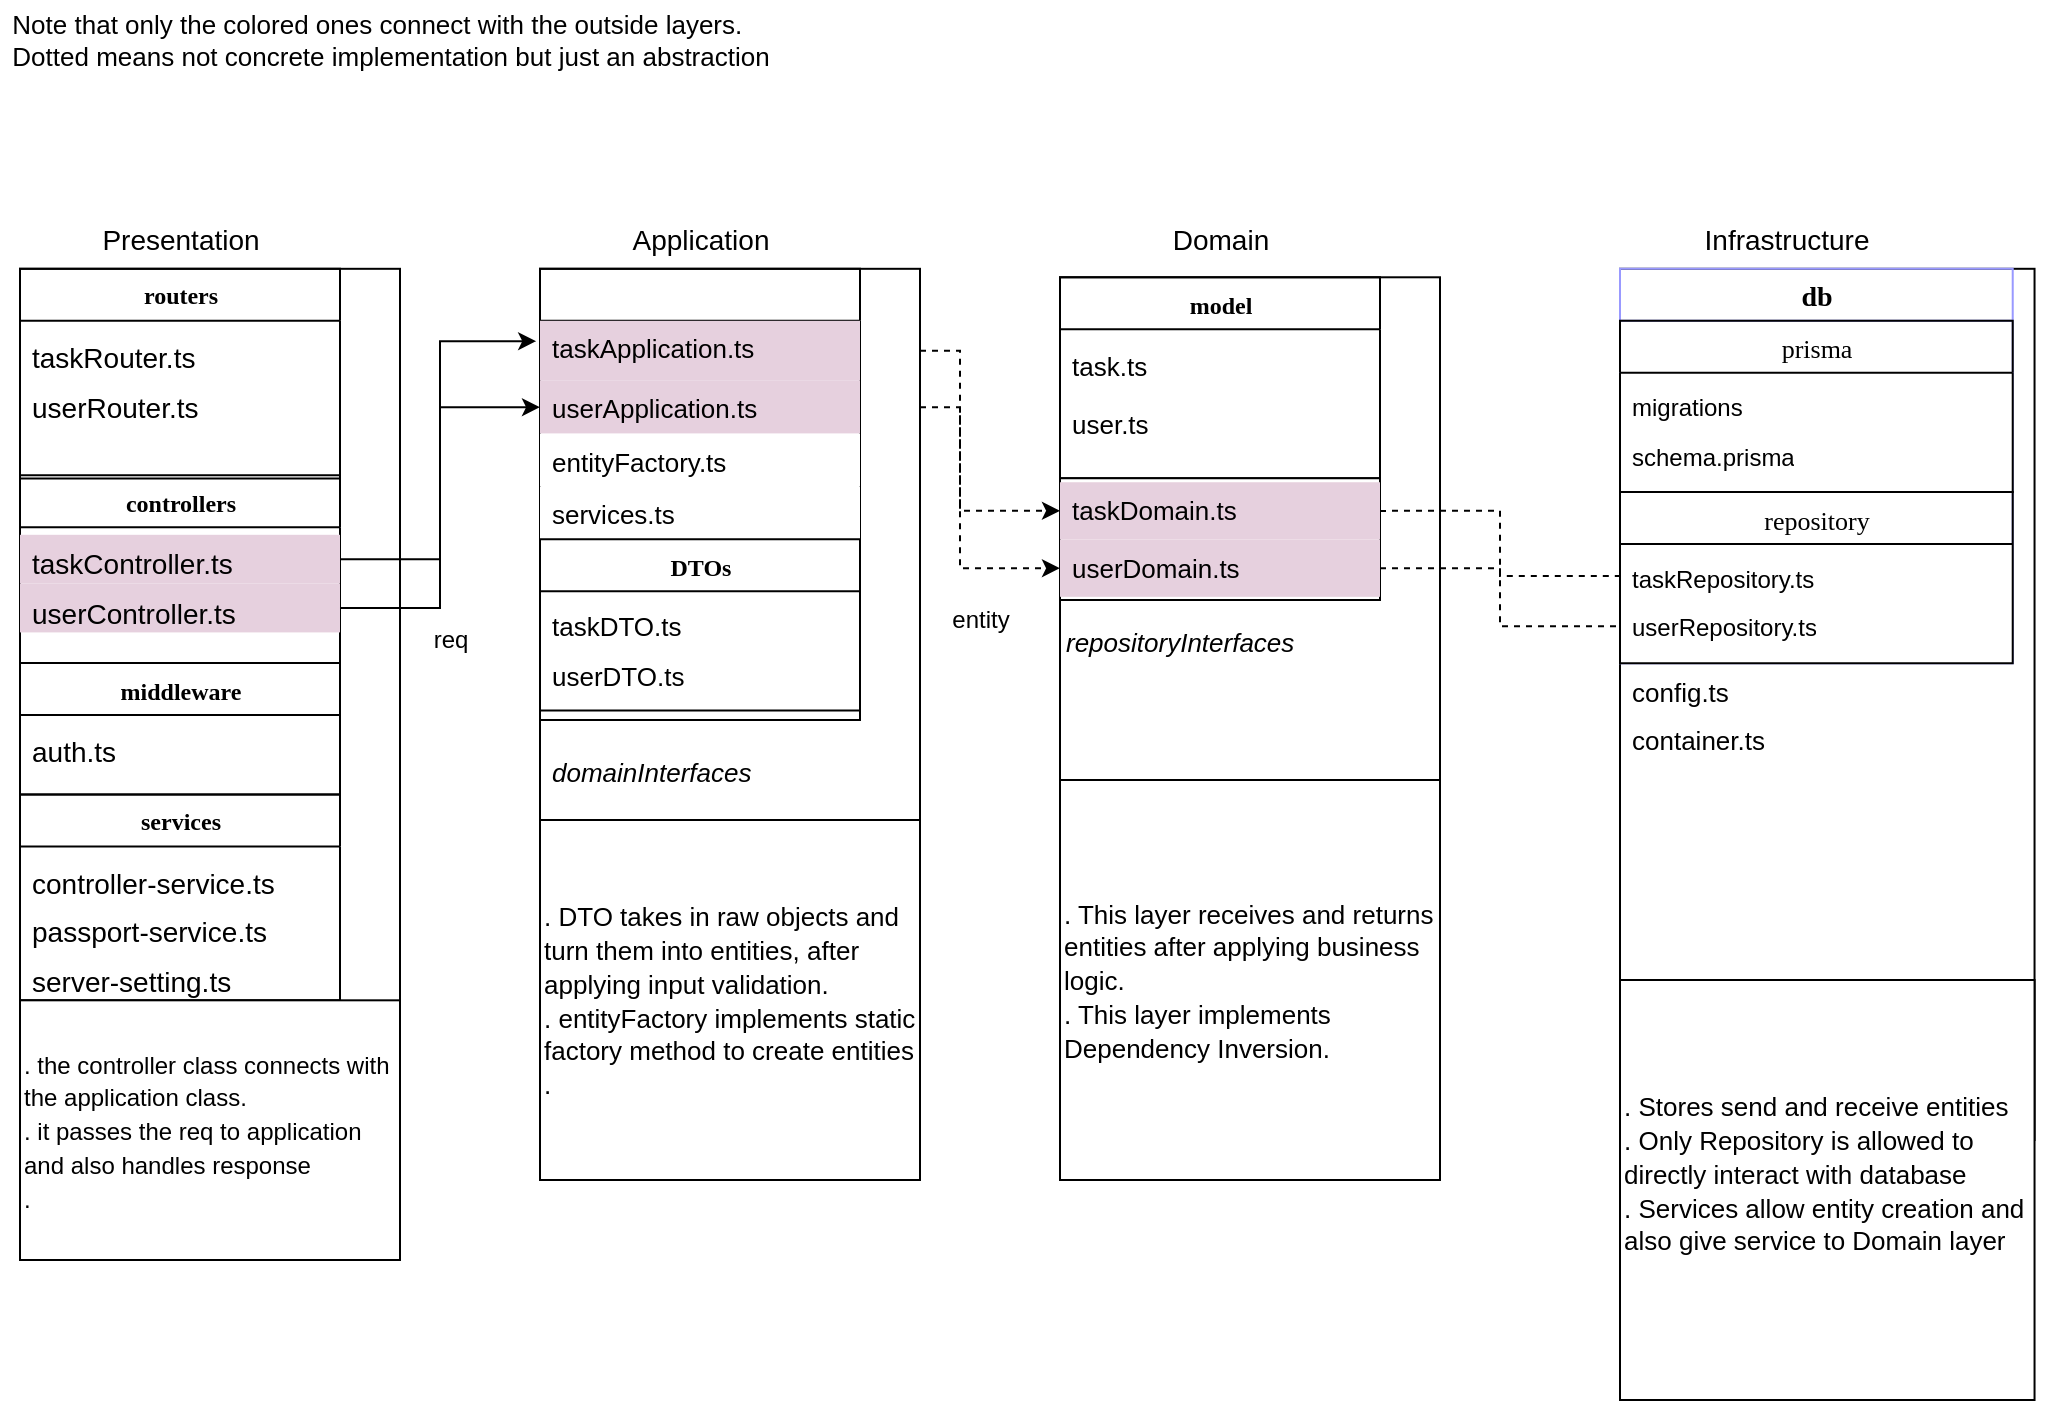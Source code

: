 <mxfile version="17.4.6" type="device"><diagram name="Page-1" id="6133507b-19e7-1e82-6fc7-422aa6c4b21f"><mxGraphModel dx="1320" dy="459" grid="1" gridSize="10" guides="1" tooltips="1" connect="1" arrows="1" fold="1" page="1" pageScale="1" pageWidth="1100" pageHeight="850" background="none" math="0" shadow="0"><root><mxCell id="0"/><mxCell id="1" parent="0"/><mxCell id="7423s3LigYlX9mgCSXaz-68" value="" style="group" parent="1" vertex="1" connectable="0"><mxGeometry x="20" y="120" width="220" height="550" as="geometry"/></mxCell><mxCell id="7423s3LigYlX9mgCSXaz-44" value="" style="group" parent="7423s3LigYlX9mgCSXaz-68" vertex="1" connectable="0"><mxGeometry width="200" height="550" as="geometry"/></mxCell><object label="" id="7423s3LigYlX9mgCSXaz-10"><mxCell style="whiteSpace=wrap;html=1;" parent="7423s3LigYlX9mgCSXaz-44" vertex="1"><mxGeometry y="24.403" width="190" height="375.427" as="geometry"/></mxCell></object><mxCell id="7423s3LigYlX9mgCSXaz-2" value="routers" style="swimlane;html=1;fontStyle=1;align=center;verticalAlign=top;childLayout=stackLayout;horizontal=1;startSize=26;horizontalStack=0;resizeParent=1;resizeLast=0;collapsible=1;marginBottom=0;swimlaneFillColor=#ffffff;rounded=0;shadow=0;comic=0;labelBackgroundColor=none;strokeWidth=1;fillColor=none;fontFamily=Verdana;fontSize=12" parent="7423s3LigYlX9mgCSXaz-44" vertex="1"><mxGeometry y="24.403" width="160" height="104.84" as="geometry"><mxRectangle y="24.403" width="120" height="26" as="alternateBounds"/></mxGeometry></mxCell><mxCell id="7423s3LigYlX9mgCSXaz-3" value="+ field: type" style="text;html=1;strokeColor=none;fillColor=none;align=left;verticalAlign=top;spacingLeft=4;spacingRight=4;whiteSpace=wrap;overflow=hidden;rotatable=0;points=[[0,0.5],[1,0.5]];portConstraint=eastwest;" parent="7423s3LigYlX9mgCSXaz-2" vertex="1"><mxGeometry y="26" width="160" height="3.754" as="geometry"/></mxCell><mxCell id="7423s3LigYlX9mgCSXaz-7" value="&lt;font style=&quot;font-size: 14px&quot;&gt;taskRouter.ts&lt;/font&gt;" style="text;html=1;strokeColor=none;fillColor=none;align=left;verticalAlign=top;spacingLeft=4;spacingRight=4;whiteSpace=wrap;overflow=hidden;rotatable=0;points=[[0,0.5],[1,0.5]];portConstraint=eastwest;" parent="7423s3LigYlX9mgCSXaz-2" vertex="1"><mxGeometry y="29.754" width="160" height="24.403" as="geometry"/></mxCell><mxCell id="7423s3LigYlX9mgCSXaz-4" value="&lt;font style=&quot;font-size: 14px&quot;&gt;userRouter.ts&lt;/font&gt;" style="text;html=1;strokeColor=none;fillColor=none;align=left;verticalAlign=top;spacingLeft=4;spacingRight=4;whiteSpace=wrap;overflow=hidden;rotatable=0;points=[[0,0.5],[1,0.5]];portConstraint=eastwest;" parent="7423s3LigYlX9mgCSXaz-2" vertex="1"><mxGeometry y="54.157" width="160" height="50.683" as="geometry"/></mxCell><mxCell id="7423s3LigYlX9mgCSXaz-11" value="&lt;font style=&quot;font-size: 14px&quot;&gt;Presentation&lt;/font&gt;" style="text;html=1;resizable=0;autosize=1;align=center;verticalAlign=middle;points=[];fillColor=none;strokeColor=none;rounded=0;" parent="7423s3LigYlX9mgCSXaz-44" vertex="1"><mxGeometry x="35" width="90" height="20" as="geometry"/></mxCell><mxCell id="7423s3LigYlX9mgCSXaz-20" value="controllers" style="swimlane;html=1;fontStyle=1;align=center;verticalAlign=top;childLayout=stackLayout;horizontal=1;startSize=26;horizontalStack=0;resizeParent=1;resizeLast=0;collapsible=1;marginBottom=0;swimlaneFillColor=#ffffff;rounded=0;shadow=0;comic=0;labelBackgroundColor=none;strokeWidth=1;fillColor=none;fontFamily=Verdana;fontSize=12" parent="7423s3LigYlX9mgCSXaz-44" vertex="1"><mxGeometry y="127.645" width="160" height="93.857" as="geometry"><mxRectangle x="40" y="310" width="120" height="26" as="alternateBounds"/></mxGeometry></mxCell><mxCell id="7423s3LigYlX9mgCSXaz-21" value="+ field: type" style="text;html=1;strokeColor=none;fillColor=none;align=left;verticalAlign=top;spacingLeft=4;spacingRight=4;whiteSpace=wrap;overflow=hidden;rotatable=0;points=[[0,0.5],[1,0.5]];portConstraint=eastwest;" parent="7423s3LigYlX9mgCSXaz-20" vertex="1"><mxGeometry y="26" width="160" height="3.754" as="geometry"/></mxCell><mxCell id="7423s3LigYlX9mgCSXaz-22" value="&lt;font style=&quot;font-size: 14px&quot;&gt;taskController.ts&lt;/font&gt;" style="text;html=1;strokeColor=none;fillColor=#E6D0DE;align=left;verticalAlign=top;spacingLeft=4;spacingRight=4;whiteSpace=wrap;overflow=hidden;rotatable=0;points=[[0,0.5],[1,0.5]];portConstraint=eastwest;" parent="7423s3LigYlX9mgCSXaz-20" vertex="1"><mxGeometry y="29.754" width="160" height="24.403" as="geometry"/></mxCell><mxCell id="7423s3LigYlX9mgCSXaz-40" value="&lt;font style=&quot;font-size: 14px&quot;&gt;userController.ts&lt;/font&gt;" style="text;html=1;strokeColor=none;fillColor=#E6D0DE;align=left;verticalAlign=top;spacingLeft=4;spacingRight=4;whiteSpace=wrap;overflow=hidden;rotatable=0;points=[[0,0.5],[1,0.5]];portConstraint=eastwest;" parent="7423s3LigYlX9mgCSXaz-20" vertex="1"><mxGeometry y="54.157" width="160" height="24.403" as="geometry"/></mxCell><mxCell id="7423s3LigYlX9mgCSXaz-28" value="middleware" style="swimlane;html=1;fontStyle=1;align=center;verticalAlign=top;childLayout=stackLayout;horizontal=1;startSize=26;horizontalStack=0;resizeParent=1;resizeLast=0;collapsible=1;marginBottom=0;swimlaneFillColor=#ffffff;rounded=0;shadow=0;comic=0;labelBackgroundColor=none;strokeWidth=1;fillColor=none;fontFamily=Verdana;fontSize=12" parent="7423s3LigYlX9mgCSXaz-44" vertex="1"><mxGeometry y="221.502" width="160" height="65.7" as="geometry"><mxRectangle x="40" y="420" width="120" height="26" as="alternateBounds"/></mxGeometry></mxCell><mxCell id="7423s3LigYlX9mgCSXaz-29" value="+ field: type" style="text;html=1;strokeColor=none;fillColor=none;align=left;verticalAlign=top;spacingLeft=4;spacingRight=4;whiteSpace=wrap;overflow=hidden;rotatable=0;points=[[0,0.5],[1,0.5]];portConstraint=eastwest;" parent="7423s3LigYlX9mgCSXaz-28" vertex="1"><mxGeometry y="26" width="160" height="3.754" as="geometry"/></mxCell><mxCell id="7423s3LigYlX9mgCSXaz-30" value="&lt;font style=&quot;font-size: 14px&quot;&gt;auth.ts&lt;/font&gt;" style="text;html=1;strokeColor=none;fillColor=none;align=left;verticalAlign=top;spacingLeft=4;spacingRight=4;whiteSpace=wrap;overflow=hidden;rotatable=0;points=[[0,0.5],[1,0.5]];portConstraint=eastwest;" parent="7423s3LigYlX9mgCSXaz-28" vertex="1"><mxGeometry y="29.754" width="160" height="24.403" as="geometry"/></mxCell><mxCell id="7423s3LigYlX9mgCSXaz-32" value="services" style="swimlane;html=1;fontStyle=1;align=center;verticalAlign=top;childLayout=stackLayout;horizontal=1;startSize=26;horizontalStack=0;resizeParent=1;resizeLast=0;collapsible=1;marginBottom=0;swimlaneFillColor=#ffffff;rounded=0;shadow=0;comic=0;labelBackgroundColor=none;strokeWidth=1;fillColor=none;fontFamily=Verdana;fontSize=12" parent="7423s3LigYlX9mgCSXaz-44" vertex="1"><mxGeometry y="287.201" width="160" height="102.962" as="geometry"><mxRectangle x="40" y="490" width="120" height="26" as="alternateBounds"/></mxGeometry></mxCell><mxCell id="7423s3LigYlX9mgCSXaz-33" value="+ field: type" style="text;html=1;strokeColor=none;fillColor=none;align=left;verticalAlign=top;spacingLeft=4;spacingRight=4;whiteSpace=wrap;overflow=hidden;rotatable=0;points=[[0,0.5],[1,0.5]];portConstraint=eastwest;" parent="7423s3LigYlX9mgCSXaz-32" vertex="1"><mxGeometry y="26" width="160" height="3.754" as="geometry"/></mxCell><mxCell id="7423s3LigYlX9mgCSXaz-34" value="&lt;font style=&quot;font-size: 14px&quot;&gt;controller-service.ts&lt;/font&gt;" style="text;html=1;strokeColor=none;fillColor=none;align=left;verticalAlign=top;spacingLeft=4;spacingRight=4;whiteSpace=wrap;overflow=hidden;rotatable=0;points=[[0,0.5],[1,0.5]];portConstraint=eastwest;" parent="7423s3LigYlX9mgCSXaz-32" vertex="1"><mxGeometry y="29.754" width="160" height="24.403" as="geometry"/></mxCell><mxCell id="7423s3LigYlX9mgCSXaz-35" value="&lt;font style=&quot;font-size: 14px&quot;&gt;passport-service.ts&lt;/font&gt;" style="text;html=1;strokeColor=none;fillColor=none;align=left;verticalAlign=top;spacingLeft=4;spacingRight=4;whiteSpace=wrap;overflow=hidden;rotatable=0;points=[[0,0.5],[1,0.5]];portConstraint=eastwest;" parent="7423s3LigYlX9mgCSXaz-32" vertex="1"><mxGeometry y="54.157" width="160" height="24.403" as="geometry"/></mxCell><mxCell id="7423s3LigYlX9mgCSXaz-36" value="&lt;font style=&quot;font-size: 14px&quot;&gt;server-setting.ts&lt;/font&gt;" style="text;html=1;strokeColor=none;fillColor=none;align=left;verticalAlign=top;spacingLeft=4;spacingRight=4;whiteSpace=wrap;overflow=hidden;rotatable=0;points=[[0,0.5],[1,0.5]];portConstraint=eastwest;" parent="7423s3LigYlX9mgCSXaz-32" vertex="1"><mxGeometry y="78.56" width="160" height="24.403" as="geometry"/></mxCell><mxCell id="7423s3LigYlX9mgCSXaz-42" value="&lt;div&gt;&lt;span style=&quot;font-size: 12px&quot;&gt;. the controller class connects with the application class.&lt;/span&gt;&lt;/div&gt;&lt;div&gt;&lt;font style=&quot;font-size: 12px&quot;&gt;. it passes the req to application and also handles response&lt;/font&gt;&lt;/div&gt;&lt;div&gt;&lt;span style=&quot;font-size: 12px&quot;&gt;.&amp;nbsp;&lt;/span&gt;&lt;/div&gt;" style="whiteSpace=wrap;html=1;fontSize=14;align=left;" parent="7423s3LigYlX9mgCSXaz-44" vertex="1"><mxGeometry y="390.16" width="190" height="129.84" as="geometry"/></mxCell><mxCell id="7423s3LigYlX9mgCSXaz-104" value="req" style="text;html=1;resizable=0;autosize=1;align=center;verticalAlign=middle;points=[];fillColor=none;strokeColor=none;rounded=0;fontFamily=Helvetica;fontSize=12;" parent="7423s3LigYlX9mgCSXaz-68" vertex="1"><mxGeometry x="200" y="200.0" width="30" height="20" as="geometry"/></mxCell><mxCell id="7423s3LigYlX9mgCSXaz-106" value="" style="group" parent="1" vertex="1" connectable="0"><mxGeometry x="540" y="120" width="220" height="550" as="geometry"/></mxCell><mxCell id="7423s3LigYlX9mgCSXaz-107" value="" style="group" parent="7423s3LigYlX9mgCSXaz-106" vertex="1" connectable="0"><mxGeometry width="200" height="550" as="geometry"/></mxCell><mxCell id="7423s3LigYlX9mgCSXaz-108" value="" style="group" parent="7423s3LigYlX9mgCSXaz-107" vertex="1" connectable="0"><mxGeometry width="193.18" height="480" as="geometry"/></mxCell><object label="" id="7423s3LigYlX9mgCSXaz-109"><mxCell style="whiteSpace=wrap;html=1;" parent="7423s3LigYlX9mgCSXaz-108" vertex="1"><mxGeometry y="28.645" width="190" height="440.689" as="geometry"/></mxCell></object><mxCell id="7423s3LigYlX9mgCSXaz-110" value="&lt;font style=&quot;font-size: 14px&quot;&gt;Domain&lt;br&gt;&lt;/font&gt;" style="text;html=1;resizable=0;autosize=1;align=center;verticalAlign=middle;points=[];fillColor=none;strokeColor=none;rounded=0;" parent="7423s3LigYlX9mgCSXaz-108" vertex="1"><mxGeometry x="50" width="60" height="20" as="geometry"/></mxCell><mxCell id="7423s3LigYlX9mgCSXaz-117" value="&lt;div&gt;&lt;span style=&quot;font-size: 13px&quot;&gt;. This layer receives and returns entities after applying business logic.&lt;/span&gt;&lt;/div&gt;&lt;div&gt;&lt;span style=&quot;font-size: 13px&quot;&gt;. This layer implements Dependency Inversion.&lt;/span&gt;&lt;/div&gt;" style="whiteSpace=wrap;html=1;fontSize=14;align=left;" parent="7423s3LigYlX9mgCSXaz-108" vertex="1"><mxGeometry y="280" width="190" height="200" as="geometry"/></mxCell><mxCell id="Ic1HTjtW1TjhiJXGwJv1-1" value="model" style="swimlane;html=1;fontStyle=1;align=center;verticalAlign=top;childLayout=stackLayout;horizontal=1;startSize=26;horizontalStack=0;resizeParent=1;resizeLast=0;collapsible=1;marginBottom=0;swimlaneFillColor=#ffffff;rounded=0;shadow=0;comic=0;labelBackgroundColor=none;strokeWidth=1;fillColor=none;fontFamily=Verdana;fontSize=12" parent="7423s3LigYlX9mgCSXaz-108" vertex="1"><mxGeometry y="28.642" width="160" height="100.48" as="geometry"><mxRectangle y="24.403" width="120" height="26" as="alternateBounds"/></mxGeometry></mxCell><mxCell id="Ic1HTjtW1TjhiJXGwJv1-2" value="+ field: type" style="text;html=1;strokeColor=none;fillColor=none;align=left;verticalAlign=top;spacingLeft=4;spacingRight=4;whiteSpace=wrap;overflow=hidden;rotatable=0;points=[[0,0.5],[1,0.5]];portConstraint=eastwest;" parent="Ic1HTjtW1TjhiJXGwJv1-1" vertex="1"><mxGeometry y="26" width="160" height="4.407" as="geometry"/></mxCell><mxCell id="Ic1HTjtW1TjhiJXGwJv1-3" value="&lt;font style=&quot;font-size: 13px&quot;&gt;task.ts&lt;/font&gt;" style="text;html=1;strokeColor=none;fillColor=none;align=left;verticalAlign=top;spacingLeft=4;spacingRight=4;whiteSpace=wrap;overflow=hidden;rotatable=0;points=[[0,0.5],[1,0.5]];portConstraint=eastwest;" parent="Ic1HTjtW1TjhiJXGwJv1-1" vertex="1"><mxGeometry y="30.407" width="160" height="28.645" as="geometry"/></mxCell><mxCell id="Ic1HTjtW1TjhiJXGwJv1-4" value="&lt;font style=&quot;font-size: 13px&quot;&gt;user.ts&lt;/font&gt;" style="text;html=1;strokeColor=none;fillColor=none;align=left;verticalAlign=top;spacingLeft=4;spacingRight=4;whiteSpace=wrap;overflow=hidden;rotatable=0;points=[[0,0.5],[1,0.5]];portConstraint=eastwest;" parent="Ic1HTjtW1TjhiJXGwJv1-1" vertex="1"><mxGeometry y="59.052" width="160" height="30.332" as="geometry"/></mxCell><mxCell id="Ic1HTjtW1TjhiJXGwJv1-28" value="" style="whiteSpace=wrap;html=1;fontSize=13;fillColor=#FFFFFF;" parent="7423s3LigYlX9mgCSXaz-108" vertex="1"><mxGeometry y="129.12" width="160" height="60.88" as="geometry"/></mxCell><mxCell id="Ic1HTjtW1TjhiJXGwJv1-8" value="&lt;font style=&quot;font-size: 13px&quot;&gt;taskDomain.ts&lt;/font&gt;" style="text;html=1;strokeColor=none;fillColor=#E6D0DE;align=left;verticalAlign=top;spacingLeft=4;spacingRight=4;whiteSpace=wrap;overflow=hidden;rotatable=0;points=[[0,0.5],[1,0.5]];portConstraint=eastwest;" parent="7423s3LigYlX9mgCSXaz-108" vertex="1"><mxGeometry y="131.12" width="160" height="28.645" as="geometry"/></mxCell><mxCell id="Ic1HTjtW1TjhiJXGwJv1-9" value="&lt;font style=&quot;font-size: 13px&quot;&gt;userDomain.ts&lt;/font&gt;" style="text;html=1;strokeColor=none;fillColor=#E6D0DE;align=left;verticalAlign=top;spacingLeft=4;spacingRight=4;whiteSpace=wrap;overflow=hidden;rotatable=0;points=[[0,0.5],[1,0.5]];portConstraint=eastwest;" parent="7423s3LigYlX9mgCSXaz-108" vertex="1"><mxGeometry y="159.765" width="160" height="28.645" as="geometry"/></mxCell><mxCell id="jaOFQ9CCpNiAqY8h1EA8-10" value="&lt;font style=&quot;font-size: 13px&quot;&gt;&lt;i&gt;repositoryInterfaces&lt;/i&gt;&lt;/font&gt;" style="text;html=1;strokeColor=none;fillColor=none;align=left;verticalAlign=top;spacingLeft=4;spacingRight=4;whiteSpace=wrap;overflow=hidden;rotatable=0;points=[[0,0.5],[1,0.5]];portConstraint=eastwest;" vertex="1" parent="7423s3LigYlX9mgCSXaz-108"><mxGeometry x="-3.18" y="197" width="173.18" height="24.4" as="geometry"/></mxCell><mxCell id="7423s3LigYlX9mgCSXaz-177" value="&lt;div style=&quot;text-align: left&quot;&gt;&lt;span&gt;Note that only the colored ones connect with the outside layers.&lt;/span&gt;&lt;/div&gt;&lt;div style=&quot;text-align: left&quot;&gt;&lt;span&gt;Dotted means not concrete implementation but just an abstraction&lt;/span&gt;&lt;/div&gt;" style="text;html=1;resizable=0;autosize=1;align=center;verticalAlign=middle;points=[];fillColor=none;strokeColor=none;rounded=0;fontFamily=Helvetica;fontSize=13;" parent="1" vertex="1"><mxGeometry x="10" y="10" width="390" height="40" as="geometry"/></mxCell><mxCell id="Ic1HTjtW1TjhiJXGwJv1-22" style="edgeStyle=orthogonalEdgeStyle;rounded=0;orthogonalLoop=1;jettySize=auto;html=1;exitX=1;exitY=0.5;exitDx=0;exitDy=0;entryX=0;entryY=0.5;entryDx=0;entryDy=0;fontSize=13;endArrow=none;endFill=0;dashed=1;" parent="1" source="Ic1HTjtW1TjhiJXGwJv1-8" target="7423s3LigYlX9mgCSXaz-161" edge="1"><mxGeometry relative="1" as="geometry"/></mxCell><mxCell id="Ic1HTjtW1TjhiJXGwJv1-23" style="edgeStyle=orthogonalEdgeStyle;rounded=0;orthogonalLoop=1;jettySize=auto;html=1;exitX=1;exitY=0.5;exitDx=0;exitDy=0;entryX=0;entryY=0.5;entryDx=0;entryDy=0;fontSize=13;endArrow=none;endFill=0;dashed=1;" parent="1" source="Ic1HTjtW1TjhiJXGwJv1-9" target="7423s3LigYlX9mgCSXaz-162" edge="1"><mxGeometry relative="1" as="geometry"/></mxCell><mxCell id="Ic1HTjtW1TjhiJXGwJv1-26" style="edgeStyle=orthogonalEdgeStyle;rounded=0;orthogonalLoop=1;jettySize=auto;html=1;exitX=1;exitY=0.5;exitDx=0;exitDy=0;entryX=-0.012;entryY=0.339;entryDx=0;entryDy=0;entryPerimeter=0;fontSize=13;" parent="1" source="7423s3LigYlX9mgCSXaz-22" target="7423s3LigYlX9mgCSXaz-95" edge="1"><mxGeometry relative="1" as="geometry"/></mxCell><mxCell id="Ic1HTjtW1TjhiJXGwJv1-27" style="edgeStyle=orthogonalEdgeStyle;rounded=0;orthogonalLoop=1;jettySize=auto;html=1;exitX=1;exitY=0.5;exitDx=0;exitDy=0;entryX=0;entryY=0.5;entryDx=0;entryDy=0;fontSize=13;" parent="1" source="7423s3LigYlX9mgCSXaz-40" target="7423s3LigYlX9mgCSXaz-96" edge="1"><mxGeometry relative="1" as="geometry"/></mxCell><mxCell id="Ic1HTjtW1TjhiJXGwJv1-24" style="edgeStyle=orthogonalEdgeStyle;rounded=0;orthogonalLoop=1;jettySize=auto;html=1;exitX=1;exitY=0.5;exitDx=0;exitDy=0;fontSize=13;dashed=1;" parent="1" source="7423s3LigYlX9mgCSXaz-95" target="Ic1HTjtW1TjhiJXGwJv1-8" edge="1"><mxGeometry relative="1" as="geometry"/></mxCell><mxCell id="Ic1HTjtW1TjhiJXGwJv1-25" style="edgeStyle=orthogonalEdgeStyle;rounded=0;orthogonalLoop=1;jettySize=auto;html=1;exitX=1;exitY=0.5;exitDx=0;exitDy=0;entryX=0;entryY=0.5;entryDx=0;entryDy=0;fontSize=13;dashed=1;" parent="1" source="7423s3LigYlX9mgCSXaz-96" target="Ic1HTjtW1TjhiJXGwJv1-9" edge="1"><mxGeometry relative="1" as="geometry"/></mxCell><mxCell id="7423s3LigYlX9mgCSXaz-121" value="entity" style="text;html=1;resizable=0;autosize=1;align=center;verticalAlign=middle;points=[];fillColor=none;strokeColor=none;rounded=0;fontFamily=Helvetica;fontSize=12;" parent="1" vertex="1"><mxGeometry x="480" y="310" width="40" height="20" as="geometry"/></mxCell><object label="" id="7423s3LigYlX9mgCSXaz-71"><mxCell style="whiteSpace=wrap;html=1;" parent="1" vertex="1"><mxGeometry x="280" y="144.403" width="190" height="375.427" as="geometry"/></mxCell></object><mxCell id="7423s3LigYlX9mgCSXaz-76" value="&lt;font style=&quot;font-size: 14px&quot;&gt;Application&lt;br&gt;&lt;/font&gt;" style="text;html=1;resizable=0;autosize=1;align=center;verticalAlign=middle;points=[];fillColor=none;strokeColor=none;rounded=0;" parent="1" vertex="1"><mxGeometry x="320" y="120" width="80" height="20" as="geometry"/></mxCell><mxCell id="7423s3LigYlX9mgCSXaz-91" value="" style="swimlane;html=1;fontStyle=1;align=center;verticalAlign=top;childLayout=stackLayout;horizontal=1;startSize=26;horizontalStack=0;resizeParent=1;resizeLast=0;collapsible=1;marginBottom=0;swimlaneFillColor=#ffffff;rounded=0;shadow=0;comic=0;labelBackgroundColor=none;strokeWidth=1;fillColor=none;fontFamily=Verdana;fontSize=12" parent="1" vertex="1"><mxGeometry x="280" y="144.4" width="160" height="225.6" as="geometry"><mxRectangle y="24.403" width="120" height="26" as="alternateBounds"/></mxGeometry></mxCell><mxCell id="7423s3LigYlX9mgCSXaz-95" value="&lt;font style=&quot;font-size: 13px&quot;&gt;taskApplication.ts&lt;/font&gt;" style="text;html=1;strokeColor=none;fillColor=#E6D0DE;align=left;verticalAlign=top;spacingLeft=4;spacingRight=4;whiteSpace=wrap;overflow=hidden;rotatable=0;points=[[0,0.5],[1,0.5]];portConstraint=eastwest;" parent="7423s3LigYlX9mgCSXaz-91" vertex="1"><mxGeometry y="26" width="160" height="30" as="geometry"/></mxCell><mxCell id="7423s3LigYlX9mgCSXaz-96" value="&lt;font style=&quot;font-size: 13px&quot;&gt;userApplication.ts&lt;/font&gt;" style="text;html=1;strokeColor=none;fillColor=#E6D0DE;align=left;verticalAlign=top;spacingLeft=4;spacingRight=4;whiteSpace=wrap;overflow=hidden;rotatable=0;points=[[0,0.5],[1,0.5]];portConstraint=eastwest;" parent="7423s3LigYlX9mgCSXaz-91" vertex="1"><mxGeometry y="56" width="160" height="26.422" as="geometry"/></mxCell><mxCell id="jaOFQ9CCpNiAqY8h1EA8-2" value="&lt;font style=&quot;font-size: 13px&quot;&gt;entityFactory.ts&lt;/font&gt;" style="text;html=1;strokeColor=none;fillColor=#FFFFFF;align=left;verticalAlign=top;spacingLeft=4;spacingRight=4;whiteSpace=wrap;overflow=hidden;rotatable=0;points=[[0,0.5],[1,0.5]];portConstraint=eastwest;" vertex="1" parent="7423s3LigYlX9mgCSXaz-91"><mxGeometry y="82.422" width="160" height="26.422" as="geometry"/></mxCell><mxCell id="jaOFQ9CCpNiAqY8h1EA8-3" value="&lt;font style=&quot;font-size: 13px&quot;&gt;services.ts&lt;/font&gt;" style="text;html=1;strokeColor=none;fillColor=#FFFFFF;align=left;verticalAlign=top;spacingLeft=4;spacingRight=4;whiteSpace=wrap;overflow=hidden;rotatable=0;points=[[0,0.5],[1,0.5]];portConstraint=eastwest;" vertex="1" parent="7423s3LigYlX9mgCSXaz-91"><mxGeometry y="108.843" width="160" height="26.422" as="geometry"/></mxCell><mxCell id="jaOFQ9CCpNiAqY8h1EA8-4" value="&lt;font style=&quot;font-size: 12px&quot;&gt;DTOs&lt;/font&gt;" style="swimlane;html=1;fontStyle=1;align=center;verticalAlign=top;childLayout=stackLayout;horizontal=1;startSize=26;horizontalStack=0;resizeParent=1;resizeLast=0;collapsible=1;marginBottom=0;swimlaneFillColor=#ffffff;rounded=0;shadow=0;comic=0;labelBackgroundColor=none;strokeWidth=1;fillColor=none;fontFamily=Verdana;fontSize=12" vertex="1" parent="7423s3LigYlX9mgCSXaz-91"><mxGeometry y="135.265" width="160" height="85.6" as="geometry"><mxRectangle y="29.754" width="170" height="26" as="alternateBounds"/></mxGeometry></mxCell><mxCell id="jaOFQ9CCpNiAqY8h1EA8-5" value="+ field: type" style="text;html=1;strokeColor=none;fillColor=none;align=left;verticalAlign=top;spacingLeft=4;spacingRight=4;whiteSpace=wrap;overflow=hidden;rotatable=0;points=[[0,0.5],[1,0.5]];portConstraint=eastwest;" vertex="1" parent="jaOFQ9CCpNiAqY8h1EA8-4"><mxGeometry y="26" width="160" height="3.754" as="geometry"/></mxCell><mxCell id="jaOFQ9CCpNiAqY8h1EA8-6" value="&lt;font style=&quot;font-size: 13px&quot;&gt;taskDTO.ts&lt;/font&gt;" style="text;html=1;strokeColor=none;fillColor=none;align=left;verticalAlign=top;spacingLeft=4;spacingRight=4;whiteSpace=wrap;overflow=hidden;rotatable=0;points=[[0,0.5],[1,0.5]];portConstraint=eastwest;" vertex="1" parent="jaOFQ9CCpNiAqY8h1EA8-4"><mxGeometry y="29.754" width="160" height="24.403" as="geometry"/></mxCell><mxCell id="jaOFQ9CCpNiAqY8h1EA8-7" value="&lt;font style=&quot;font-size: 13px&quot;&gt;userDTO.ts&lt;/font&gt;" style="text;html=1;strokeColor=none;fillColor=none;align=left;verticalAlign=top;spacingLeft=4;spacingRight=4;whiteSpace=wrap;overflow=hidden;rotatable=0;points=[[0,0.5],[1,0.5]];portConstraint=eastwest;" vertex="1" parent="jaOFQ9CCpNiAqY8h1EA8-4"><mxGeometry y="54.157" width="160" height="25.84" as="geometry"/></mxCell><mxCell id="7423s3LigYlX9mgCSXaz-97" value="&lt;font style=&quot;font-size: 13px&quot;&gt;. DTO takes in raw objects and turn them into entities, after applying input validation.&lt;br&gt;. entityFactory implements static factory method to create entities&lt;br&gt;.&amp;nbsp;&lt;br&gt;&lt;/font&gt;" style="whiteSpace=wrap;html=1;fontSize=14;align=left;" parent="1" vertex="1"><mxGeometry x="280" y="420" width="190" height="180" as="geometry"/></mxCell><mxCell id="7423s3LigYlX9mgCSXaz-124" value="" style="group" parent="1" vertex="1" connectable="0"><mxGeometry x="820" y="120" width="218.182" height="590" as="geometry"/></mxCell><object label="" id="7423s3LigYlX9mgCSXaz-125"><mxCell style="whiteSpace=wrap;html=1;" parent="7423s3LigYlX9mgCSXaz-124" vertex="1"><mxGeometry y="24.4" width="207.27" height="435.6" as="geometry"/></mxCell></object><mxCell id="7423s3LigYlX9mgCSXaz-130" value="&lt;font style=&quot;font-size: 14px&quot;&gt;Infrastructure&lt;/font&gt;" style="text;html=1;resizable=0;autosize=1;align=center;verticalAlign=middle;points=[];fillColor=none;strokeColor=none;rounded=0;" parent="7423s3LigYlX9mgCSXaz-124" vertex="1"><mxGeometry x="32.727" width="100" height="20" as="geometry"/></mxCell><mxCell id="7423s3LigYlX9mgCSXaz-131" value="&lt;font style=&quot;font-size: 14px&quot;&gt;db&lt;/font&gt;" style="swimlane;html=1;fontStyle=1;align=center;verticalAlign=top;childLayout=stackLayout;horizontal=1;startSize=26;horizontalStack=0;resizeParent=1;resizeLast=0;collapsible=1;marginBottom=0;swimlaneFillColor=#ffffff;rounded=0;shadow=0;comic=0;labelBackgroundColor=none;strokeWidth=1;fillColor=none;fontFamily=Verdana;fontSize=12;strokeColor=#9999FF;" parent="7423s3LigYlX9mgCSXaz-124" vertex="1"><mxGeometry y="24.4" width="196.36" height="197.2" as="geometry"><mxRectangle y="24.4" width="120" height="26" as="alternateBounds"/></mxGeometry></mxCell><mxCell id="7423s3LigYlX9mgCSXaz-151" value="&lt;span style=&quot;font-weight: normal&quot;&gt;&lt;font style=&quot;font-size: 13px&quot;&gt;prisma&lt;/font&gt;&lt;/span&gt;" style="swimlane;html=1;fontStyle=1;align=center;verticalAlign=top;childLayout=stackLayout;horizontal=1;startSize=26;horizontalStack=0;resizeParent=1;resizeLast=0;collapsible=1;marginBottom=0;swimlaneFillColor=#ffffff;rounded=0;shadow=0;comic=0;labelBackgroundColor=none;strokeWidth=1;fillColor=none;fontFamily=Verdana;fontSize=12" parent="7423s3LigYlX9mgCSXaz-131" vertex="1"><mxGeometry y="26" width="196.36" height="85.6" as="geometry"><mxRectangle y="29.754" width="180" height="26" as="alternateBounds"/></mxGeometry></mxCell><mxCell id="7423s3LigYlX9mgCSXaz-152" value="+ field: type" style="text;html=1;strokeColor=none;fillColor=none;align=left;verticalAlign=top;spacingLeft=4;spacingRight=4;whiteSpace=wrap;overflow=hidden;rotatable=0;points=[[0,0.5],[1,0.5]];portConstraint=eastwest;" parent="7423s3LigYlX9mgCSXaz-151" vertex="1"><mxGeometry y="26" width="196.36" height="3.754" as="geometry"/></mxCell><mxCell id="7423s3LigYlX9mgCSXaz-153" value="&lt;font style=&quot;font-size: 12px&quot;&gt;migrations&lt;/font&gt;" style="text;html=1;strokeColor=none;fillColor=none;align=left;verticalAlign=top;spacingLeft=4;spacingRight=4;whiteSpace=wrap;overflow=hidden;rotatable=0;points=[[0,0.5],[1,0.5]];portConstraint=eastwest;" parent="7423s3LigYlX9mgCSXaz-151" vertex="1"><mxGeometry y="29.754" width="196.36" height="24.403" as="geometry"/></mxCell><mxCell id="7423s3LigYlX9mgCSXaz-154" value="&lt;font style=&quot;font-size: 12px&quot;&gt;schema.prisma&lt;/font&gt;" style="text;html=1;strokeColor=none;fillColor=none;align=left;verticalAlign=top;spacingLeft=4;spacingRight=4;whiteSpace=wrap;overflow=hidden;rotatable=0;points=[[0,0.5],[1,0.5]];portConstraint=eastwest;" parent="7423s3LigYlX9mgCSXaz-151" vertex="1"><mxGeometry y="54.157" width="196.36" height="25.84" as="geometry"/></mxCell><mxCell id="7423s3LigYlX9mgCSXaz-159" value="&lt;span style=&quot;font-weight: normal&quot;&gt;&lt;font style=&quot;font-size: 13px&quot;&gt;repository&lt;/font&gt;&lt;/span&gt;" style="swimlane;html=1;fontStyle=1;align=center;verticalAlign=top;childLayout=stackLayout;horizontal=1;startSize=26;horizontalStack=0;resizeParent=1;resizeLast=0;collapsible=1;marginBottom=0;swimlaneFillColor=#ffffff;rounded=0;shadow=0;comic=0;labelBackgroundColor=none;strokeWidth=1;fillColor=none;fontFamily=Verdana;fontSize=12" parent="7423s3LigYlX9mgCSXaz-131" vertex="1"><mxGeometry y="111.6" width="196.36" height="85.6" as="geometry"><mxRectangle y="29.754" width="170" height="26" as="alternateBounds"/></mxGeometry></mxCell><mxCell id="7423s3LigYlX9mgCSXaz-160" value="+ field: type" style="text;html=1;strokeColor=none;fillColor=none;align=left;verticalAlign=top;spacingLeft=4;spacingRight=4;whiteSpace=wrap;overflow=hidden;rotatable=0;points=[[0,0.5],[1,0.5]];portConstraint=eastwest;" parent="7423s3LigYlX9mgCSXaz-159" vertex="1"><mxGeometry y="26" width="196.36" height="3.754" as="geometry"/></mxCell><mxCell id="7423s3LigYlX9mgCSXaz-161" value="&lt;font style=&quot;font-size: 12px&quot;&gt;taskRepository.ts&lt;/font&gt;" style="text;html=1;strokeColor=none;fillColor=none;align=left;verticalAlign=top;spacingLeft=4;spacingRight=4;whiteSpace=wrap;overflow=hidden;rotatable=0;points=[[0,0.5],[1,0.5]];portConstraint=eastwest;" parent="7423s3LigYlX9mgCSXaz-159" vertex="1"><mxGeometry y="29.754" width="196.36" height="24.403" as="geometry"/></mxCell><mxCell id="7423s3LigYlX9mgCSXaz-162" value="&lt;font style=&quot;font-size: 12px&quot;&gt;userRepository.ts&lt;/font&gt;" style="text;html=1;strokeColor=none;fillColor=none;align=left;verticalAlign=top;spacingLeft=4;spacingRight=4;whiteSpace=wrap;overflow=hidden;rotatable=0;points=[[0,0.5],[1,0.5]];portConstraint=eastwest;" parent="7423s3LigYlX9mgCSXaz-159" vertex="1"><mxGeometry y="54.157" width="196.36" height="25.84" as="geometry"/></mxCell><mxCell id="7423s3LigYlX9mgCSXaz-167" value="&lt;font style=&quot;font-size: 13px&quot;&gt;. Stores send and receive entities&lt;br&gt;. Only Repository is allowed to directly interact with database&lt;br&gt;. Services allow entity creation and also give service to Domain layer&lt;br&gt;&lt;br&gt;&lt;/font&gt;" style="whiteSpace=wrap;html=1;fontSize=14;align=left;" parent="7423s3LigYlX9mgCSXaz-124" vertex="1"><mxGeometry y="380" width="207.27" height="210" as="geometry"/></mxCell><mxCell id="7423s3LigYlX9mgCSXaz-181" value="&lt;font style=&quot;font-size: 13px&quot;&gt;config.ts&lt;/font&gt;" style="text;html=1;strokeColor=none;fillColor=none;align=left;verticalAlign=top;spacingLeft=4;spacingRight=4;whiteSpace=wrap;overflow=hidden;rotatable=0;points=[[0,0.5],[1,0.5]];portConstraint=eastwest;" parent="7423s3LigYlX9mgCSXaz-124" vertex="1"><mxGeometry y="221.604" width="174.545" height="24.403" as="geometry"/></mxCell><mxCell id="Ic1HTjtW1TjhiJXGwJv1-29" value="&lt;font style=&quot;font-size: 13px&quot;&gt;container.ts&lt;/font&gt;" style="text;html=1;strokeColor=none;fillColor=none;align=left;verticalAlign=top;spacingLeft=4;spacingRight=4;whiteSpace=wrap;overflow=hidden;rotatable=0;points=[[0,0.5],[1,0.5]];portConstraint=eastwest;" parent="7423s3LigYlX9mgCSXaz-124" vertex="1"><mxGeometry y="246.004" width="174.545" height="24.403" as="geometry"/></mxCell><mxCell id="jaOFQ9CCpNiAqY8h1EA8-11" value="&lt;font style=&quot;font-size: 13px&quot;&gt;&lt;i&gt;domainInterfaces&lt;/i&gt;&lt;/font&gt;" style="text;html=1;strokeColor=none;fillColor=none;align=left;verticalAlign=top;spacingLeft=4;spacingRight=4;whiteSpace=wrap;overflow=hidden;rotatable=0;points=[[0,0.5],[1,0.5]];portConstraint=eastwest;" vertex="1" parent="1"><mxGeometry x="280" y="382.084" width="196.36" height="25.84" as="geometry"/></mxCell></root></mxGraphModel></diagram></mxfile>